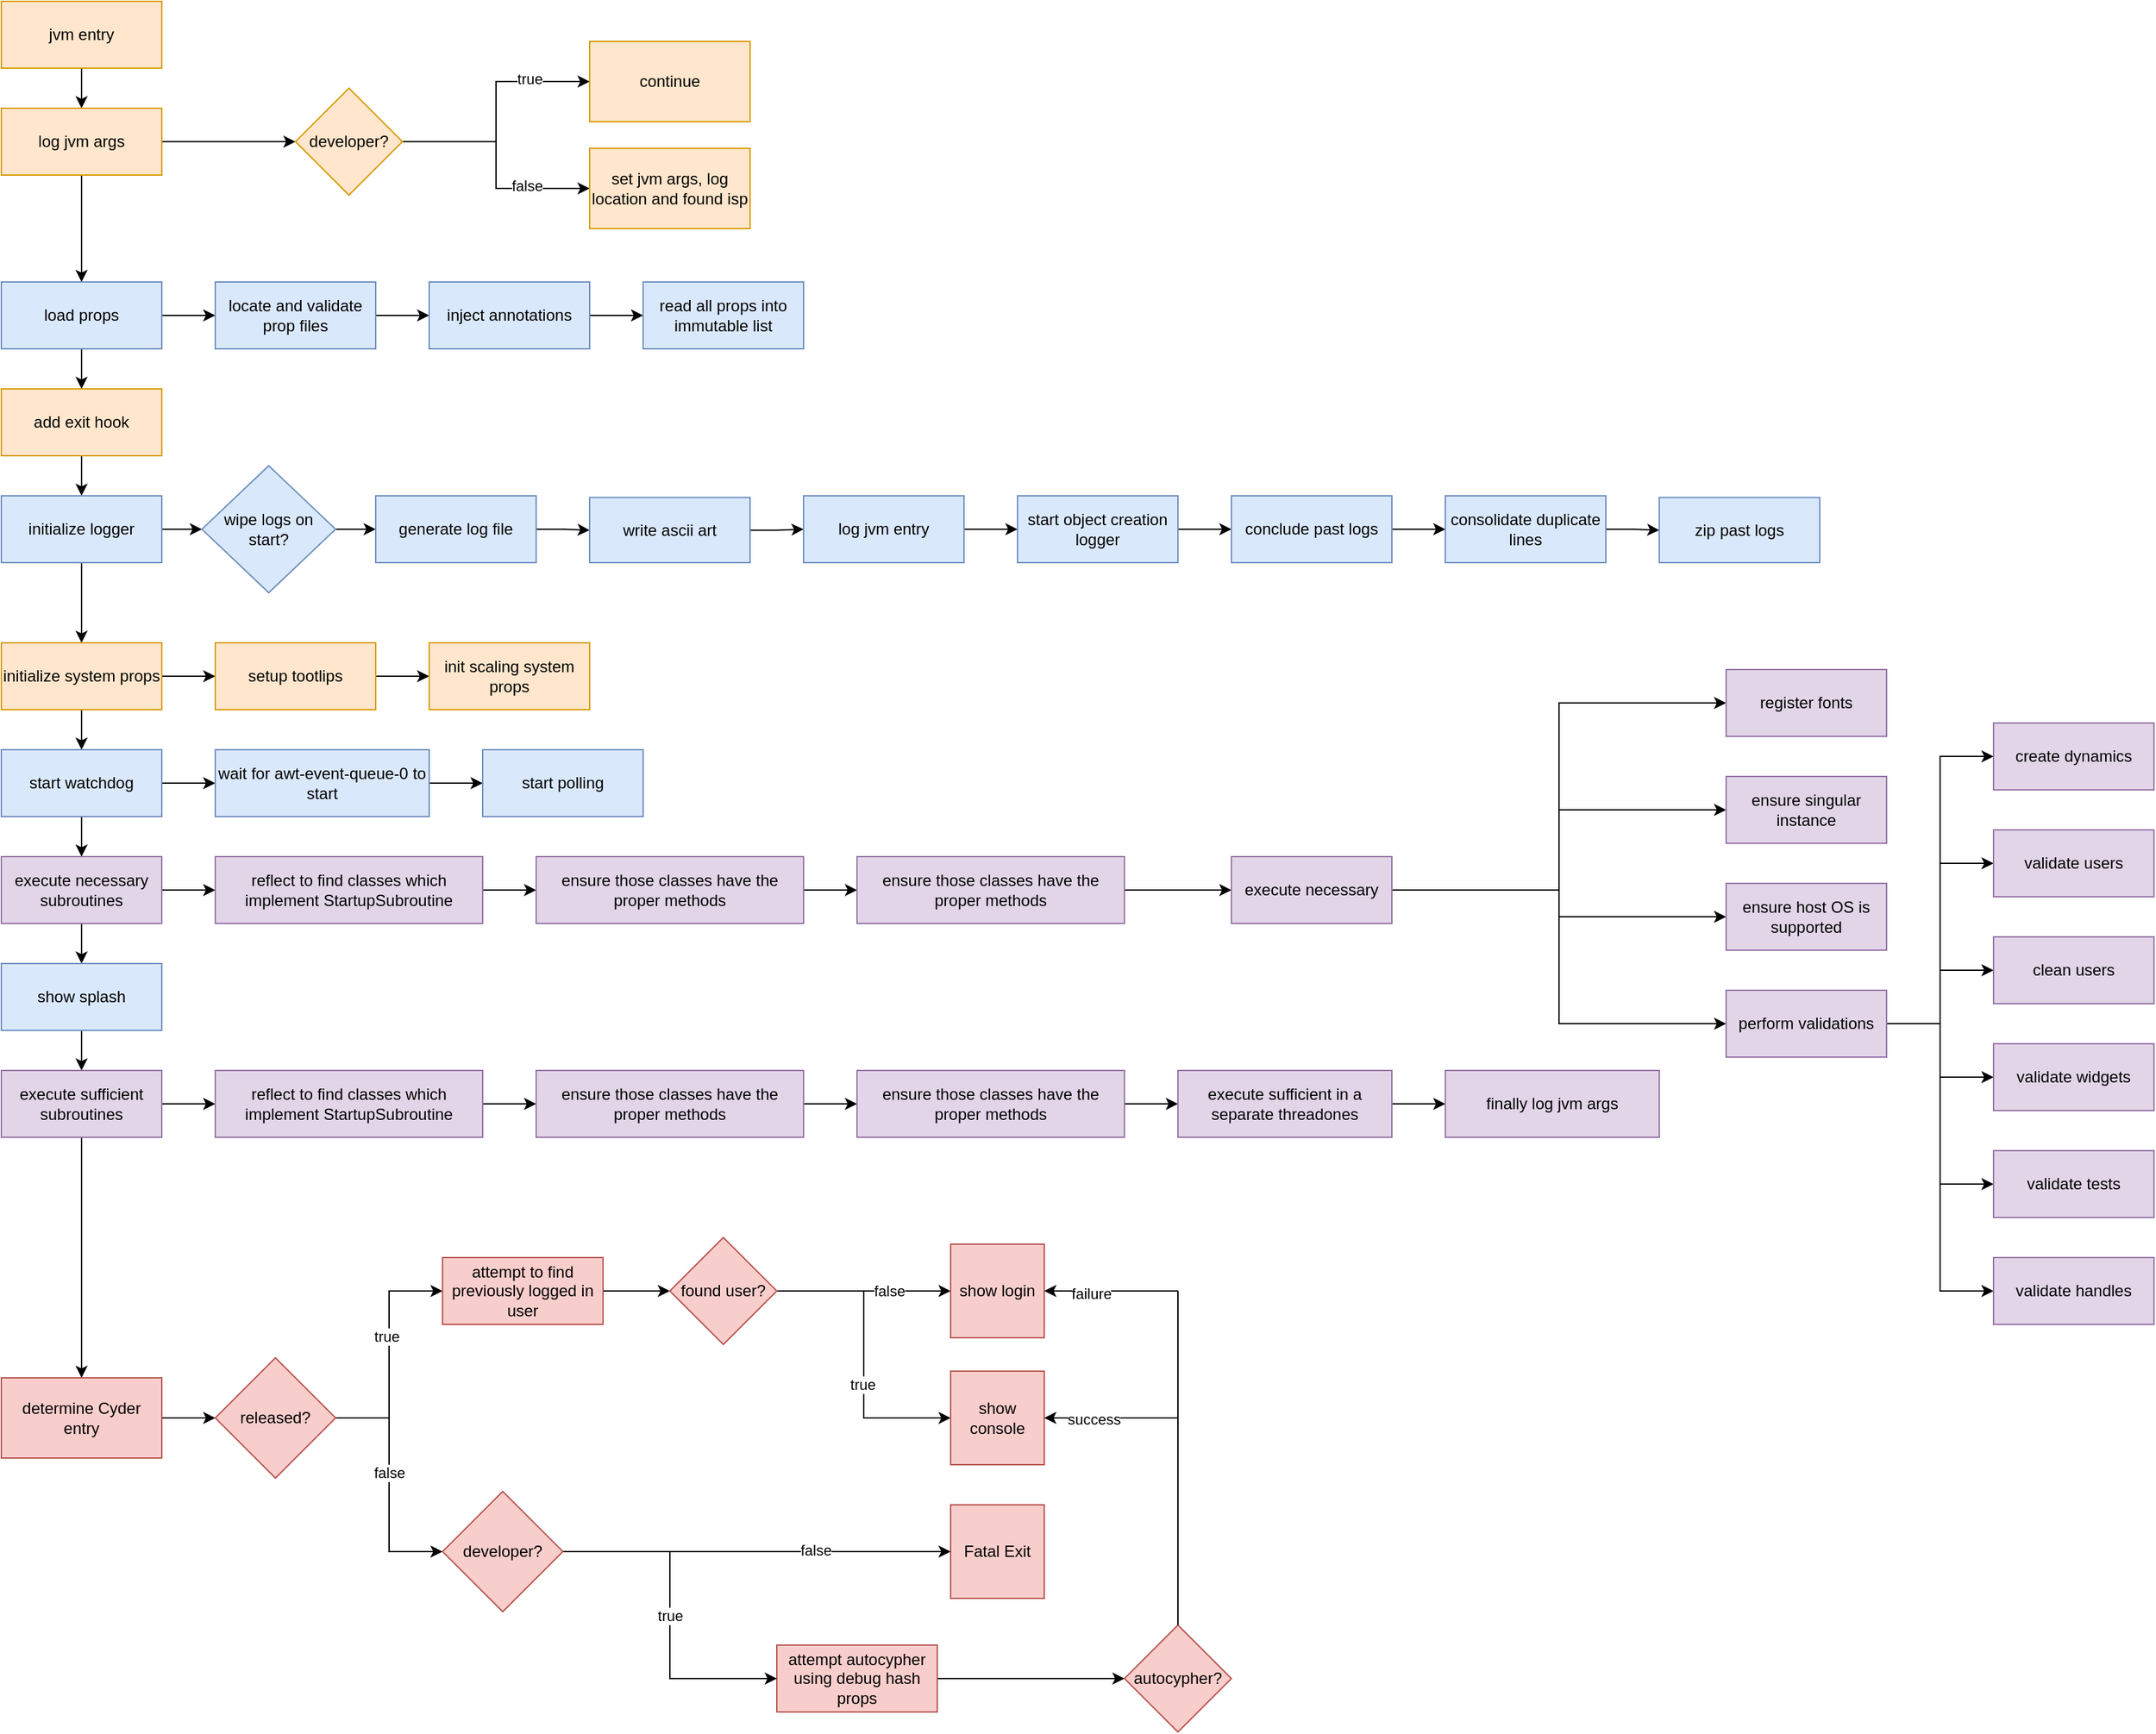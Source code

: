 <mxfile version="18.0.6" type="device"><diagram id="54ZtHh41mJTcDlb1crcT" name="Page-1"><mxGraphModel dx="1422" dy="845" grid="1" gridSize="10" guides="1" tooltips="1" connect="1" arrows="1" fold="1" page="1" pageScale="1" pageWidth="850" pageHeight="1100" math="0" shadow="0"><root><mxCell id="0"/><mxCell id="1" parent="0"/><mxCell id="sH5I_HOtCcQHPubmEOdD-14" value="" style="edgeStyle=orthogonalEdgeStyle;rounded=0;orthogonalLoop=1;jettySize=auto;html=1;" parent="1" source="sH5I_HOtCcQHPubmEOdD-1" target="sH5I_HOtCcQHPubmEOdD-2" edge="1"><mxGeometry relative="1" as="geometry"/></mxCell><mxCell id="sH5I_HOtCcQHPubmEOdD-1" value="jvm entry" style="rounded=0;whiteSpace=wrap;html=1;fillColor=#ffe6cc;strokeColor=#d79b00;" parent="1" vertex="1"><mxGeometry x="120" y="80" width="120" height="50" as="geometry"/></mxCell><mxCell id="sH5I_HOtCcQHPubmEOdD-15" value="" style="edgeStyle=orthogonalEdgeStyle;rounded=0;orthogonalLoop=1;jettySize=auto;html=1;" parent="1" source="sH5I_HOtCcQHPubmEOdD-2" target="sH5I_HOtCcQHPubmEOdD-4" edge="1"><mxGeometry relative="1" as="geometry"/></mxCell><mxCell id="sH5I_HOtCcQHPubmEOdD-27" value="" style="edgeStyle=orthogonalEdgeStyle;rounded=0;orthogonalLoop=1;jettySize=auto;html=1;" parent="1" source="sH5I_HOtCcQHPubmEOdD-2" target="sH5I_HOtCcQHPubmEOdD-26" edge="1"><mxGeometry relative="1" as="geometry"/></mxCell><mxCell id="sH5I_HOtCcQHPubmEOdD-2" value="log jvm args" style="rounded=0;whiteSpace=wrap;html=1;fillColor=#ffe6cc;strokeColor=#d79b00;" parent="1" vertex="1"><mxGeometry x="120" y="160" width="120" height="50" as="geometry"/></mxCell><mxCell id="sH5I_HOtCcQHPubmEOdD-16" value="" style="edgeStyle=orthogonalEdgeStyle;rounded=0;orthogonalLoop=1;jettySize=auto;html=1;" parent="1" source="sH5I_HOtCcQHPubmEOdD-4" target="sH5I_HOtCcQHPubmEOdD-5" edge="1"><mxGeometry relative="1" as="geometry"/></mxCell><mxCell id="sH5I_HOtCcQHPubmEOdD-34" value="" style="edgeStyle=orthogonalEdgeStyle;rounded=0;orthogonalLoop=1;jettySize=auto;html=1;" parent="1" source="sH5I_HOtCcQHPubmEOdD-4" target="sH5I_HOtCcQHPubmEOdD-33" edge="1"><mxGeometry relative="1" as="geometry"/></mxCell><mxCell id="sH5I_HOtCcQHPubmEOdD-4" value="load props" style="rounded=0;whiteSpace=wrap;html=1;fillColor=#dae8fc;strokeColor=#6c8ebf;" parent="1" vertex="1"><mxGeometry x="120" y="290" width="120" height="50" as="geometry"/></mxCell><mxCell id="sH5I_HOtCcQHPubmEOdD-17" value="" style="edgeStyle=orthogonalEdgeStyle;rounded=0;orthogonalLoop=1;jettySize=auto;html=1;" parent="1" source="sH5I_HOtCcQHPubmEOdD-5" target="sH5I_HOtCcQHPubmEOdD-6" edge="1"><mxGeometry relative="1" as="geometry"/></mxCell><mxCell id="sH5I_HOtCcQHPubmEOdD-5" value="add exit hook" style="rounded=0;whiteSpace=wrap;html=1;fillColor=#ffe6cc;strokeColor=#d79b00;" parent="1" vertex="1"><mxGeometry x="120" y="370" width="120" height="50" as="geometry"/></mxCell><mxCell id="sH5I_HOtCcQHPubmEOdD-18" value="" style="edgeStyle=orthogonalEdgeStyle;rounded=0;orthogonalLoop=1;jettySize=auto;html=1;" parent="1" source="sH5I_HOtCcQHPubmEOdD-6" target="sH5I_HOtCcQHPubmEOdD-7" edge="1"><mxGeometry relative="1" as="geometry"/></mxCell><mxCell id="sH5I_HOtCcQHPubmEOdD-43" value="" style="edgeStyle=orthogonalEdgeStyle;rounded=0;orthogonalLoop=1;jettySize=auto;html=1;" parent="1" source="sH5I_HOtCcQHPubmEOdD-6" target="sH5I_HOtCcQHPubmEOdD-42" edge="1"><mxGeometry relative="1" as="geometry"/></mxCell><mxCell id="sH5I_HOtCcQHPubmEOdD-6" value="initialize logger" style="rounded=0;whiteSpace=wrap;html=1;fillColor=#dae8fc;strokeColor=#6c8ebf;" parent="1" vertex="1"><mxGeometry x="120" y="450" width="120" height="50" as="geometry"/></mxCell><mxCell id="sH5I_HOtCcQHPubmEOdD-19" value="" style="edgeStyle=orthogonalEdgeStyle;rounded=0;orthogonalLoop=1;jettySize=auto;html=1;" parent="1" source="sH5I_HOtCcQHPubmEOdD-7" target="sH5I_HOtCcQHPubmEOdD-8" edge="1"><mxGeometry relative="1" as="geometry"/></mxCell><mxCell id="sH5I_HOtCcQHPubmEOdD-66" value="" style="edgeStyle=orthogonalEdgeStyle;rounded=0;orthogonalLoop=1;jettySize=auto;html=1;" parent="1" source="sH5I_HOtCcQHPubmEOdD-7" target="sH5I_HOtCcQHPubmEOdD-65" edge="1"><mxGeometry relative="1" as="geometry"/></mxCell><mxCell id="sH5I_HOtCcQHPubmEOdD-7" value="initialize system props" style="rounded=0;whiteSpace=wrap;html=1;fillColor=#ffe6cc;strokeColor=#d79b00;" parent="1" vertex="1"><mxGeometry x="120" y="560" width="120" height="50" as="geometry"/></mxCell><mxCell id="sH5I_HOtCcQHPubmEOdD-20" value="" style="edgeStyle=orthogonalEdgeStyle;rounded=0;orthogonalLoop=1;jettySize=auto;html=1;" parent="1" source="sH5I_HOtCcQHPubmEOdD-8" target="sH5I_HOtCcQHPubmEOdD-9" edge="1"><mxGeometry relative="1" as="geometry"/></mxCell><mxCell id="sH5I_HOtCcQHPubmEOdD-70" value="" style="edgeStyle=orthogonalEdgeStyle;rounded=0;orthogonalLoop=1;jettySize=auto;html=1;" parent="1" source="sH5I_HOtCcQHPubmEOdD-8" target="sH5I_HOtCcQHPubmEOdD-69" edge="1"><mxGeometry relative="1" as="geometry"/></mxCell><mxCell id="sH5I_HOtCcQHPubmEOdD-8" value="start watchdog" style="rounded=0;whiteSpace=wrap;html=1;fillColor=#dae8fc;strokeColor=#6c8ebf;" parent="1" vertex="1"><mxGeometry x="120" y="640" width="120" height="50" as="geometry"/></mxCell><mxCell id="sH5I_HOtCcQHPubmEOdD-21" value="" style="edgeStyle=orthogonalEdgeStyle;rounded=0;orthogonalLoop=1;jettySize=auto;html=1;" parent="1" source="sH5I_HOtCcQHPubmEOdD-9" target="sH5I_HOtCcQHPubmEOdD-10" edge="1"><mxGeometry relative="1" as="geometry"/></mxCell><mxCell id="sH5I_HOtCcQHPubmEOdD-74" value="" style="edgeStyle=orthogonalEdgeStyle;rounded=0;orthogonalLoop=1;jettySize=auto;html=1;" parent="1" source="sH5I_HOtCcQHPubmEOdD-9" target="sH5I_HOtCcQHPubmEOdD-73" edge="1"><mxGeometry relative="1" as="geometry"/></mxCell><mxCell id="sH5I_HOtCcQHPubmEOdD-9" value="execute necessary subroutines" style="rounded=0;whiteSpace=wrap;html=1;fillColor=#e1d5e7;strokeColor=#9673a6;" parent="1" vertex="1"><mxGeometry x="120" y="720" width="120" height="50" as="geometry"/></mxCell><mxCell id="sH5I_HOtCcQHPubmEOdD-22" value="" style="edgeStyle=orthogonalEdgeStyle;rounded=0;orthogonalLoop=1;jettySize=auto;html=1;" parent="1" source="sH5I_HOtCcQHPubmEOdD-10" target="sH5I_HOtCcQHPubmEOdD-11" edge="1"><mxGeometry relative="1" as="geometry"/></mxCell><mxCell id="sH5I_HOtCcQHPubmEOdD-10" value="show splash" style="rounded=0;whiteSpace=wrap;html=1;fillColor=#dae8fc;strokeColor=#6c8ebf;" parent="1" vertex="1"><mxGeometry x="120" y="800" width="120" height="50" as="geometry"/></mxCell><mxCell id="sH5I_HOtCcQHPubmEOdD-23" value="" style="edgeStyle=orthogonalEdgeStyle;rounded=0;orthogonalLoop=1;jettySize=auto;html=1;" parent="1" source="sH5I_HOtCcQHPubmEOdD-11" target="sH5I_HOtCcQHPubmEOdD-12" edge="1"><mxGeometry relative="1" as="geometry"/></mxCell><mxCell id="sH5I_HOtCcQHPubmEOdD-89" value="" style="edgeStyle=orthogonalEdgeStyle;rounded=0;orthogonalLoop=1;jettySize=auto;html=1;" parent="1" source="sH5I_HOtCcQHPubmEOdD-11" target="sH5I_HOtCcQHPubmEOdD-83" edge="1"><mxGeometry relative="1" as="geometry"/></mxCell><mxCell id="sH5I_HOtCcQHPubmEOdD-11" value="execute sufficient subroutines" style="rounded=0;whiteSpace=wrap;html=1;fillColor=#e1d5e7;strokeColor=#9673a6;" parent="1" vertex="1"><mxGeometry x="120" y="880" width="120" height="50" as="geometry"/></mxCell><mxCell id="0USAD5BTGKvOhmEOVOsR-14" value="" style="edgeStyle=orthogonalEdgeStyle;rounded=0;orthogonalLoop=1;jettySize=auto;html=1;" edge="1" parent="1" source="sH5I_HOtCcQHPubmEOdD-12" target="sH5I_HOtCcQHPubmEOdD-147"><mxGeometry relative="1" as="geometry"/></mxCell><mxCell id="sH5I_HOtCcQHPubmEOdD-12" value="determine Cyder entry" style="rounded=0;whiteSpace=wrap;html=1;fillColor=#f8cecc;strokeColor=#b85450;" parent="1" vertex="1"><mxGeometry x="120" y="1110" width="120" height="60" as="geometry"/></mxCell><mxCell id="sH5I_HOtCcQHPubmEOdD-29" value="" style="edgeStyle=orthogonalEdgeStyle;rounded=0;orthogonalLoop=1;jettySize=auto;html=1;" parent="1" source="sH5I_HOtCcQHPubmEOdD-26" target="sH5I_HOtCcQHPubmEOdD-28" edge="1"><mxGeometry relative="1" as="geometry"><Array as="points"><mxPoint x="490" y="185"/><mxPoint x="490" y="140"/></Array></mxGeometry></mxCell><mxCell id="sH5I_HOtCcQHPubmEOdD-144" value="true" style="edgeLabel;html=1;align=center;verticalAlign=middle;resizable=0;points=[];" parent="sH5I_HOtCcQHPubmEOdD-29" vertex="1" connectable="0"><mxGeometry x="0.512" y="2" relative="1" as="geometry"><mxPoint as="offset"/></mxGeometry></mxCell><mxCell id="sH5I_HOtCcQHPubmEOdD-145" style="edgeStyle=orthogonalEdgeStyle;rounded=0;orthogonalLoop=1;jettySize=auto;html=1;entryX=0;entryY=0.5;entryDx=0;entryDy=0;" parent="1" source="sH5I_HOtCcQHPubmEOdD-26" target="sH5I_HOtCcQHPubmEOdD-31" edge="1"><mxGeometry relative="1" as="geometry"/></mxCell><mxCell id="sH5I_HOtCcQHPubmEOdD-146" value="false" style="edgeLabel;html=1;align=center;verticalAlign=middle;resizable=0;points=[];" parent="sH5I_HOtCcQHPubmEOdD-145" vertex="1" connectable="0"><mxGeometry x="0.465" y="2" relative="1" as="geometry"><mxPoint as="offset"/></mxGeometry></mxCell><mxCell id="sH5I_HOtCcQHPubmEOdD-26" value="developer?" style="rhombus;whiteSpace=wrap;html=1;fillColor=#ffe6cc;strokeColor=#d79b00;rounded=0;" parent="1" vertex="1"><mxGeometry x="340" y="145" width="80" height="80" as="geometry"/></mxCell><mxCell id="sH5I_HOtCcQHPubmEOdD-28" value="continue" style="whiteSpace=wrap;html=1;fillColor=#ffe6cc;strokeColor=#d79b00;rounded=0;" parent="1" vertex="1"><mxGeometry x="560" y="110" width="120" height="60" as="geometry"/></mxCell><mxCell id="sH5I_HOtCcQHPubmEOdD-31" value="set jvm args, log location and found isp" style="whiteSpace=wrap;html=1;fillColor=#ffe6cc;strokeColor=#d79b00;rounded=0;" parent="1" vertex="1"><mxGeometry x="560" y="190" width="120" height="60" as="geometry"/></mxCell><mxCell id="sH5I_HOtCcQHPubmEOdD-37" value="" style="edgeStyle=orthogonalEdgeStyle;rounded=0;orthogonalLoop=1;jettySize=auto;html=1;" parent="1" source="sH5I_HOtCcQHPubmEOdD-33" target="sH5I_HOtCcQHPubmEOdD-36" edge="1"><mxGeometry relative="1" as="geometry"/></mxCell><mxCell id="sH5I_HOtCcQHPubmEOdD-33" value="locate and validate prop files" style="whiteSpace=wrap;html=1;fillColor=#dae8fc;strokeColor=#6c8ebf;rounded=0;" parent="1" vertex="1"><mxGeometry x="280" y="290" width="120" height="50" as="geometry"/></mxCell><mxCell id="sH5I_HOtCcQHPubmEOdD-39" value="" style="edgeStyle=orthogonalEdgeStyle;rounded=0;orthogonalLoop=1;jettySize=auto;html=1;" parent="1" source="sH5I_HOtCcQHPubmEOdD-36" target="sH5I_HOtCcQHPubmEOdD-38" edge="1"><mxGeometry relative="1" as="geometry"/></mxCell><mxCell id="sH5I_HOtCcQHPubmEOdD-36" value="inject annotations" style="whiteSpace=wrap;html=1;fillColor=#dae8fc;strokeColor=#6c8ebf;rounded=0;" parent="1" vertex="1"><mxGeometry x="440" y="290" width="120" height="50" as="geometry"/></mxCell><mxCell id="sH5I_HOtCcQHPubmEOdD-38" value="read all props into immutable list" style="whiteSpace=wrap;html=1;fillColor=#dae8fc;strokeColor=#6c8ebf;rounded=0;" parent="1" vertex="1"><mxGeometry x="600" y="290" width="120" height="50" as="geometry"/></mxCell><mxCell id="sH5I_HOtCcQHPubmEOdD-46" value="" style="edgeStyle=orthogonalEdgeStyle;rounded=0;orthogonalLoop=1;jettySize=auto;html=1;" parent="1" source="sH5I_HOtCcQHPubmEOdD-42" target="sH5I_HOtCcQHPubmEOdD-45" edge="1"><mxGeometry relative="1" as="geometry"/></mxCell><mxCell id="sH5I_HOtCcQHPubmEOdD-42" value="wipe logs on start?" style="rhombus;whiteSpace=wrap;html=1;fillColor=#dae8fc;strokeColor=#6c8ebf;rounded=0;" parent="1" vertex="1"><mxGeometry x="270" y="427.5" width="100" height="95" as="geometry"/></mxCell><mxCell id="sH5I_HOtCcQHPubmEOdD-48" value="" style="edgeStyle=orthogonalEdgeStyle;rounded=0;orthogonalLoop=1;jettySize=auto;html=1;" parent="1" source="sH5I_HOtCcQHPubmEOdD-45" target="sH5I_HOtCcQHPubmEOdD-47" edge="1"><mxGeometry relative="1" as="geometry"/></mxCell><mxCell id="sH5I_HOtCcQHPubmEOdD-45" value="generate log file" style="whiteSpace=wrap;html=1;fillColor=#dae8fc;strokeColor=#6c8ebf;rounded=0;" parent="1" vertex="1"><mxGeometry x="400" y="450" width="120" height="50" as="geometry"/></mxCell><mxCell id="sH5I_HOtCcQHPubmEOdD-50" value="" style="edgeStyle=orthogonalEdgeStyle;rounded=0;orthogonalLoop=1;jettySize=auto;html=1;" parent="1" source="sH5I_HOtCcQHPubmEOdD-47" target="sH5I_HOtCcQHPubmEOdD-49" edge="1"><mxGeometry relative="1" as="geometry"/></mxCell><mxCell id="sH5I_HOtCcQHPubmEOdD-47" value="write ascii art" style="whiteSpace=wrap;html=1;fillColor=#dae8fc;strokeColor=#6c8ebf;rounded=0;" parent="1" vertex="1"><mxGeometry x="560" y="451.25" width="120" height="48.75" as="geometry"/></mxCell><mxCell id="sH5I_HOtCcQHPubmEOdD-52" value="" style="edgeStyle=orthogonalEdgeStyle;rounded=0;orthogonalLoop=1;jettySize=auto;html=1;" parent="1" source="sH5I_HOtCcQHPubmEOdD-49" target="sH5I_HOtCcQHPubmEOdD-51" edge="1"><mxGeometry relative="1" as="geometry"/></mxCell><mxCell id="sH5I_HOtCcQHPubmEOdD-49" value="log jvm entry" style="whiteSpace=wrap;html=1;fillColor=#dae8fc;strokeColor=#6c8ebf;rounded=0;" parent="1" vertex="1"><mxGeometry x="720" y="450" width="120" height="50" as="geometry"/></mxCell><mxCell id="sH5I_HOtCcQHPubmEOdD-54" value="" style="edgeStyle=orthogonalEdgeStyle;rounded=0;orthogonalLoop=1;jettySize=auto;html=1;" parent="1" source="sH5I_HOtCcQHPubmEOdD-51" target="sH5I_HOtCcQHPubmEOdD-53" edge="1"><mxGeometry relative="1" as="geometry"/></mxCell><mxCell id="sH5I_HOtCcQHPubmEOdD-51" value="start object creation logger" style="whiteSpace=wrap;html=1;fillColor=#dae8fc;strokeColor=#6c8ebf;rounded=0;" parent="1" vertex="1"><mxGeometry x="880" y="450" width="120" height="50" as="geometry"/></mxCell><mxCell id="sH5I_HOtCcQHPubmEOdD-57" value="" style="edgeStyle=orthogonalEdgeStyle;rounded=0;orthogonalLoop=1;jettySize=auto;html=1;" parent="1" source="sH5I_HOtCcQHPubmEOdD-53" target="sH5I_HOtCcQHPubmEOdD-55" edge="1"><mxGeometry relative="1" as="geometry"/></mxCell><mxCell id="sH5I_HOtCcQHPubmEOdD-53" value="conclude past logs" style="whiteSpace=wrap;html=1;fillColor=#dae8fc;strokeColor=#6c8ebf;rounded=0;" parent="1" vertex="1"><mxGeometry x="1040" y="450" width="120" height="50" as="geometry"/></mxCell><mxCell id="sH5I_HOtCcQHPubmEOdD-59" value="" style="edgeStyle=orthogonalEdgeStyle;rounded=0;orthogonalLoop=1;jettySize=auto;html=1;" parent="1" source="sH5I_HOtCcQHPubmEOdD-55" target="sH5I_HOtCcQHPubmEOdD-56" edge="1"><mxGeometry relative="1" as="geometry"/></mxCell><mxCell id="sH5I_HOtCcQHPubmEOdD-55" value="consolidate duplicate lines" style="whiteSpace=wrap;html=1;fillColor=#dae8fc;strokeColor=#6c8ebf;rounded=0;" parent="1" vertex="1"><mxGeometry x="1200" y="450" width="120" height="50" as="geometry"/></mxCell><mxCell id="sH5I_HOtCcQHPubmEOdD-56" value="zip past logs" style="whiteSpace=wrap;html=1;fillColor=#dae8fc;strokeColor=#6c8ebf;rounded=0;" parent="1" vertex="1"><mxGeometry x="1360" y="451.25" width="120" height="48.75" as="geometry"/></mxCell><mxCell id="sH5I_HOtCcQHPubmEOdD-68" value="" style="edgeStyle=orthogonalEdgeStyle;rounded=0;orthogonalLoop=1;jettySize=auto;html=1;" parent="1" source="sH5I_HOtCcQHPubmEOdD-65" target="sH5I_HOtCcQHPubmEOdD-67" edge="1"><mxGeometry relative="1" as="geometry"/></mxCell><mxCell id="sH5I_HOtCcQHPubmEOdD-65" value="setup tootlips" style="whiteSpace=wrap;html=1;fillColor=#ffe6cc;strokeColor=#d79b00;rounded=0;" parent="1" vertex="1"><mxGeometry x="280" y="560" width="120" height="50" as="geometry"/></mxCell><mxCell id="sH5I_HOtCcQHPubmEOdD-67" value="init scaling system props" style="whiteSpace=wrap;html=1;fillColor=#ffe6cc;strokeColor=#d79b00;rounded=0;" parent="1" vertex="1"><mxGeometry x="440" y="560" width="120" height="50" as="geometry"/></mxCell><mxCell id="sH5I_HOtCcQHPubmEOdD-72" value="" style="edgeStyle=orthogonalEdgeStyle;rounded=0;orthogonalLoop=1;jettySize=auto;html=1;" parent="1" source="sH5I_HOtCcQHPubmEOdD-69" target="sH5I_HOtCcQHPubmEOdD-71" edge="1"><mxGeometry relative="1" as="geometry"/></mxCell><mxCell id="sH5I_HOtCcQHPubmEOdD-69" value="wait for awt-event-queue-0 to start" style="whiteSpace=wrap;html=1;fillColor=#dae8fc;strokeColor=#6c8ebf;rounded=0;" parent="1" vertex="1"><mxGeometry x="280" y="640" width="160" height="50" as="geometry"/></mxCell><mxCell id="sH5I_HOtCcQHPubmEOdD-71" value="start polling" style="whiteSpace=wrap;html=1;fillColor=#dae8fc;strokeColor=#6c8ebf;rounded=0;" parent="1" vertex="1"><mxGeometry x="480" y="640" width="120" height="50" as="geometry"/></mxCell><mxCell id="sH5I_HOtCcQHPubmEOdD-76" value="" style="edgeStyle=orthogonalEdgeStyle;rounded=0;orthogonalLoop=1;jettySize=auto;html=1;" parent="1" source="sH5I_HOtCcQHPubmEOdD-73" target="sH5I_HOtCcQHPubmEOdD-75" edge="1"><mxGeometry relative="1" as="geometry"/></mxCell><mxCell id="sH5I_HOtCcQHPubmEOdD-73" value="reflect to find classes which implement StartupSubroutine" style="whiteSpace=wrap;html=1;fillColor=#e1d5e7;strokeColor=#9673a6;rounded=0;" parent="1" vertex="1"><mxGeometry x="280" y="720" width="200" height="50" as="geometry"/></mxCell><mxCell id="sH5I_HOtCcQHPubmEOdD-78" value="" style="edgeStyle=orthogonalEdgeStyle;rounded=0;orthogonalLoop=1;jettySize=auto;html=1;" parent="1" source="sH5I_HOtCcQHPubmEOdD-75" target="sH5I_HOtCcQHPubmEOdD-77" edge="1"><mxGeometry relative="1" as="geometry"/></mxCell><mxCell id="sH5I_HOtCcQHPubmEOdD-75" value="ensure those classes have the proper methods" style="whiteSpace=wrap;html=1;fillColor=#e1d5e7;strokeColor=#9673a6;rounded=0;" parent="1" vertex="1"><mxGeometry x="520" y="720" width="200" height="50" as="geometry"/></mxCell><mxCell id="sH5I_HOtCcQHPubmEOdD-81" value="" style="edgeStyle=orthogonalEdgeStyle;rounded=0;orthogonalLoop=1;jettySize=auto;html=1;" parent="1" source="sH5I_HOtCcQHPubmEOdD-77" target="sH5I_HOtCcQHPubmEOdD-80" edge="1"><mxGeometry relative="1" as="geometry"/></mxCell><mxCell id="sH5I_HOtCcQHPubmEOdD-77" value="ensure those classes have the proper methods" style="whiteSpace=wrap;html=1;fillColor=#e1d5e7;strokeColor=#9673a6;rounded=0;" parent="1" vertex="1"><mxGeometry x="760" y="720" width="200" height="50" as="geometry"/></mxCell><mxCell id="0USAD5BTGKvOhmEOVOsR-2" style="edgeStyle=orthogonalEdgeStyle;rounded=0;orthogonalLoop=1;jettySize=auto;html=1;entryX=0;entryY=0.5;entryDx=0;entryDy=0;" edge="1" parent="1" source="sH5I_HOtCcQHPubmEOdD-80" target="sH5I_HOtCcQHPubmEOdD-100"><mxGeometry relative="1" as="geometry"/></mxCell><mxCell id="0USAD5BTGKvOhmEOVOsR-3" style="edgeStyle=orthogonalEdgeStyle;rounded=0;orthogonalLoop=1;jettySize=auto;html=1;entryX=0;entryY=0.5;entryDx=0;entryDy=0;" edge="1" parent="1" source="sH5I_HOtCcQHPubmEOdD-80" target="sH5I_HOtCcQHPubmEOdD-97"><mxGeometry relative="1" as="geometry"/></mxCell><mxCell id="0USAD5BTGKvOhmEOVOsR-4" style="edgeStyle=orthogonalEdgeStyle;rounded=0;orthogonalLoop=1;jettySize=auto;html=1;entryX=0;entryY=0.5;entryDx=0;entryDy=0;" edge="1" parent="1" source="sH5I_HOtCcQHPubmEOdD-80" target="sH5I_HOtCcQHPubmEOdD-99"><mxGeometry relative="1" as="geometry"/></mxCell><mxCell id="0USAD5BTGKvOhmEOVOsR-5" style="edgeStyle=orthogonalEdgeStyle;rounded=0;orthogonalLoop=1;jettySize=auto;html=1;entryX=0;entryY=0.5;entryDx=0;entryDy=0;" edge="1" parent="1" source="sH5I_HOtCcQHPubmEOdD-80" target="sH5I_HOtCcQHPubmEOdD-101"><mxGeometry relative="1" as="geometry"/></mxCell><mxCell id="sH5I_HOtCcQHPubmEOdD-80" value="execute necessary" style="whiteSpace=wrap;html=1;fillColor=#e1d5e7;strokeColor=#9673a6;rounded=0;" parent="1" vertex="1"><mxGeometry x="1040" y="720" width="120" height="50" as="geometry"/></mxCell><mxCell id="sH5I_HOtCcQHPubmEOdD-82" value="" style="edgeStyle=orthogonalEdgeStyle;rounded=0;orthogonalLoop=1;jettySize=auto;html=1;" parent="1" source="sH5I_HOtCcQHPubmEOdD-83" target="sH5I_HOtCcQHPubmEOdD-85" edge="1"><mxGeometry relative="1" as="geometry"/></mxCell><mxCell id="sH5I_HOtCcQHPubmEOdD-83" value="reflect to find classes which implement StartupSubroutine" style="whiteSpace=wrap;html=1;fillColor=#e1d5e7;strokeColor=#9673a6;rounded=0;" parent="1" vertex="1"><mxGeometry x="280" y="880" width="200" height="50" as="geometry"/></mxCell><mxCell id="sH5I_HOtCcQHPubmEOdD-84" value="" style="edgeStyle=orthogonalEdgeStyle;rounded=0;orthogonalLoop=1;jettySize=auto;html=1;" parent="1" source="sH5I_HOtCcQHPubmEOdD-85" target="sH5I_HOtCcQHPubmEOdD-87" edge="1"><mxGeometry relative="1" as="geometry"/></mxCell><mxCell id="sH5I_HOtCcQHPubmEOdD-85" value="ensure those classes have the proper methods" style="whiteSpace=wrap;html=1;fillColor=#e1d5e7;strokeColor=#9673a6;rounded=0;" parent="1" vertex="1"><mxGeometry x="520" y="880" width="200" height="50" as="geometry"/></mxCell><mxCell id="sH5I_HOtCcQHPubmEOdD-86" value="" style="edgeStyle=orthogonalEdgeStyle;rounded=0;orthogonalLoop=1;jettySize=auto;html=1;" parent="1" source="sH5I_HOtCcQHPubmEOdD-87" target="sH5I_HOtCcQHPubmEOdD-88" edge="1"><mxGeometry relative="1" as="geometry"/></mxCell><mxCell id="sH5I_HOtCcQHPubmEOdD-87" value="ensure those classes have the proper methods" style="whiteSpace=wrap;html=1;fillColor=#e1d5e7;strokeColor=#9673a6;rounded=0;" parent="1" vertex="1"><mxGeometry x="760" y="880" width="200" height="50" as="geometry"/></mxCell><mxCell id="sH5I_HOtCcQHPubmEOdD-96" value="" style="edgeStyle=orthogonalEdgeStyle;rounded=0;orthogonalLoop=1;jettySize=auto;html=1;" parent="1" source="sH5I_HOtCcQHPubmEOdD-88" target="sH5I_HOtCcQHPubmEOdD-95" edge="1"><mxGeometry relative="1" as="geometry"/></mxCell><mxCell id="sH5I_HOtCcQHPubmEOdD-88" value="execute sufficient in a separate threadones" style="whiteSpace=wrap;html=1;fillColor=#e1d5e7;strokeColor=#9673a6;rounded=0;" parent="1" vertex="1"><mxGeometry x="1000" y="880" width="160" height="50" as="geometry"/></mxCell><mxCell id="sH5I_HOtCcQHPubmEOdD-95" value="finally log jvm args" style="whiteSpace=wrap;html=1;fillColor=#e1d5e7;strokeColor=#9673a6;rounded=0;" parent="1" vertex="1"><mxGeometry x="1200" y="880" width="160" height="50" as="geometry"/></mxCell><mxCell id="sH5I_HOtCcQHPubmEOdD-97" value="ensure singular instance" style="whiteSpace=wrap;html=1;fillColor=#e1d5e7;strokeColor=#9673a6;rounded=0;" parent="1" vertex="1"><mxGeometry x="1410" y="660" width="120" height="50" as="geometry"/></mxCell><mxCell id="sH5I_HOtCcQHPubmEOdD-99" value="register fonts" style="whiteSpace=wrap;html=1;fillColor=#e1d5e7;strokeColor=#9673a6;rounded=0;" parent="1" vertex="1"><mxGeometry x="1410" y="580" width="120" height="50" as="geometry"/></mxCell><mxCell id="sH5I_HOtCcQHPubmEOdD-100" value="ensure host OS is supported" style="whiteSpace=wrap;html=1;fillColor=#e1d5e7;strokeColor=#9673a6;rounded=0;" parent="1" vertex="1"><mxGeometry x="1410" y="740" width="120" height="50" as="geometry"/></mxCell><mxCell id="sH5I_HOtCcQHPubmEOdD-122" style="edgeStyle=orthogonalEdgeStyle;rounded=0;orthogonalLoop=1;jettySize=auto;html=1;entryX=0;entryY=0.5;entryDx=0;entryDy=0;" parent="1" source="sH5I_HOtCcQHPubmEOdD-101" target="sH5I_HOtCcQHPubmEOdD-113" edge="1"><mxGeometry relative="1" as="geometry"/></mxCell><mxCell id="sH5I_HOtCcQHPubmEOdD-123" style="edgeStyle=orthogonalEdgeStyle;rounded=0;orthogonalLoop=1;jettySize=auto;html=1;entryX=0;entryY=0.5;entryDx=0;entryDy=0;" parent="1" source="sH5I_HOtCcQHPubmEOdD-101" target="sH5I_HOtCcQHPubmEOdD-114" edge="1"><mxGeometry relative="1" as="geometry"/></mxCell><mxCell id="sH5I_HOtCcQHPubmEOdD-124" style="edgeStyle=orthogonalEdgeStyle;rounded=0;orthogonalLoop=1;jettySize=auto;html=1;entryX=0;entryY=0.5;entryDx=0;entryDy=0;" parent="1" source="sH5I_HOtCcQHPubmEOdD-101" target="sH5I_HOtCcQHPubmEOdD-115" edge="1"><mxGeometry relative="1" as="geometry"/></mxCell><mxCell id="0USAD5BTGKvOhmEOVOsR-6" style="edgeStyle=orthogonalEdgeStyle;rounded=0;orthogonalLoop=1;jettySize=auto;html=1;" edge="1" parent="1" source="sH5I_HOtCcQHPubmEOdD-101" target="sH5I_HOtCcQHPubmEOdD-116"><mxGeometry relative="1" as="geometry"/></mxCell><mxCell id="0USAD5BTGKvOhmEOVOsR-7" style="edgeStyle=orthogonalEdgeStyle;rounded=0;orthogonalLoop=1;jettySize=auto;html=1;entryX=0;entryY=0.5;entryDx=0;entryDy=0;" edge="1" parent="1" source="sH5I_HOtCcQHPubmEOdD-101" target="sH5I_HOtCcQHPubmEOdD-117"><mxGeometry relative="1" as="geometry"/></mxCell><mxCell id="0USAD5BTGKvOhmEOVOsR-8" style="edgeStyle=orthogonalEdgeStyle;rounded=0;orthogonalLoop=1;jettySize=auto;html=1;entryX=0;entryY=0.5;entryDx=0;entryDy=0;" edge="1" parent="1" source="sH5I_HOtCcQHPubmEOdD-101" target="sH5I_HOtCcQHPubmEOdD-118"><mxGeometry relative="1" as="geometry"/></mxCell><mxCell id="sH5I_HOtCcQHPubmEOdD-101" value="perform validations" style="whiteSpace=wrap;html=1;fillColor=#e1d5e7;strokeColor=#9673a6;rounded=0;" parent="1" vertex="1"><mxGeometry x="1410" y="820" width="120" height="50" as="geometry"/></mxCell><mxCell id="sH5I_HOtCcQHPubmEOdD-113" value="create dynamics" style="whiteSpace=wrap;html=1;fillColor=#e1d5e7;strokeColor=#9673a6;rounded=0;" parent="1" vertex="1"><mxGeometry x="1610" y="620" width="120" height="50" as="geometry"/></mxCell><mxCell id="sH5I_HOtCcQHPubmEOdD-114" value="validate users" style="whiteSpace=wrap;html=1;fillColor=#e1d5e7;strokeColor=#9673a6;rounded=0;" parent="1" vertex="1"><mxGeometry x="1610" y="700" width="120" height="50" as="geometry"/></mxCell><mxCell id="sH5I_HOtCcQHPubmEOdD-115" value="clean users" style="whiteSpace=wrap;html=1;fillColor=#e1d5e7;strokeColor=#9673a6;rounded=0;" parent="1" vertex="1"><mxGeometry x="1610" y="780" width="120" height="50" as="geometry"/></mxCell><mxCell id="sH5I_HOtCcQHPubmEOdD-116" value="validate widgets" style="whiteSpace=wrap;html=1;fillColor=#e1d5e7;strokeColor=#9673a6;rounded=0;" parent="1" vertex="1"><mxGeometry x="1610" y="860" width="120" height="50" as="geometry"/></mxCell><mxCell id="sH5I_HOtCcQHPubmEOdD-117" value="validate tests" style="whiteSpace=wrap;html=1;fillColor=#e1d5e7;strokeColor=#9673a6;rounded=0;" parent="1" vertex="1"><mxGeometry x="1610" y="940" width="120" height="50" as="geometry"/></mxCell><mxCell id="sH5I_HOtCcQHPubmEOdD-118" value="validate handles" style="whiteSpace=wrap;html=1;fillColor=#e1d5e7;strokeColor=#9673a6;rounded=0;" parent="1" vertex="1"><mxGeometry x="1610" y="1020" width="120" height="50" as="geometry"/></mxCell><mxCell id="0USAD5BTGKvOhmEOVOsR-41" value="" style="edgeStyle=orthogonalEdgeStyle;rounded=0;orthogonalLoop=1;jettySize=auto;html=1;fontSize=11;" edge="1" parent="1" source="sH5I_HOtCcQHPubmEOdD-131" target="0USAD5BTGKvOhmEOVOsR-40"><mxGeometry relative="1" as="geometry"/></mxCell><mxCell id="sH5I_HOtCcQHPubmEOdD-131" value="attempt autocypher using debug hash props" style="whiteSpace=wrap;html=1;fillColor=#f8cecc;strokeColor=#b85450;rounded=0;" parent="1" vertex="1"><mxGeometry x="700" y="1310" width="120" height="50" as="geometry"/></mxCell><mxCell id="0USAD5BTGKvOhmEOVOsR-16" style="edgeStyle=orthogonalEdgeStyle;rounded=0;orthogonalLoop=1;jettySize=auto;html=1;entryX=0;entryY=0.5;entryDx=0;entryDy=0;" edge="1" parent="1" source="sH5I_HOtCcQHPubmEOdD-147" target="sH5I_HOtCcQHPubmEOdD-150"><mxGeometry relative="1" as="geometry"/></mxCell><mxCell id="0USAD5BTGKvOhmEOVOsR-17" value="true" style="edgeLabel;html=1;align=center;verticalAlign=middle;resizable=0;points=[];" vertex="1" connectable="0" parent="0USAD5BTGKvOhmEOVOsR-16"><mxGeometry x="0.153" y="2" relative="1" as="geometry"><mxPoint as="offset"/></mxGeometry></mxCell><mxCell id="0USAD5BTGKvOhmEOVOsR-31" style="edgeStyle=orthogonalEdgeStyle;rounded=0;orthogonalLoop=1;jettySize=auto;html=1;entryX=0;entryY=0.5;entryDx=0;entryDy=0;fontSize=11;" edge="1" parent="1" source="sH5I_HOtCcQHPubmEOdD-147" target="0USAD5BTGKvOhmEOVOsR-30"><mxGeometry relative="1" as="geometry"/></mxCell><mxCell id="0USAD5BTGKvOhmEOVOsR-32" value="false" style="edgeLabel;html=1;align=center;verticalAlign=middle;resizable=0;points=[];fontSize=11;" vertex="1" connectable="0" parent="0USAD5BTGKvOhmEOVOsR-31"><mxGeometry x="-0.103" relative="1" as="geometry"><mxPoint as="offset"/></mxGeometry></mxCell><mxCell id="sH5I_HOtCcQHPubmEOdD-147" value="released?" style="rhombus;whiteSpace=wrap;html=1;rounded=0;sketch=0;fillColor=#f8cecc;strokeColor=#b85450;" parent="1" vertex="1"><mxGeometry x="280" y="1095" width="90" height="90" as="geometry"/></mxCell><mxCell id="0USAD5BTGKvOhmEOVOsR-20" value="" style="edgeStyle=orthogonalEdgeStyle;rounded=0;orthogonalLoop=1;jettySize=auto;html=1;fontSize=7;" edge="1" parent="1" source="sH5I_HOtCcQHPubmEOdD-150" target="sH5I_HOtCcQHPubmEOdD-154"><mxGeometry relative="1" as="geometry"/></mxCell><mxCell id="sH5I_HOtCcQHPubmEOdD-150" value="attempt to find previously logged in user" style="whiteSpace=wrap;html=1;fillColor=#f8cecc;strokeColor=#b85450;rounded=0;sketch=0;" parent="1" vertex="1"><mxGeometry x="450" y="1020" width="120" height="50" as="geometry"/></mxCell><mxCell id="0USAD5BTGKvOhmEOVOsR-21" style="edgeStyle=orthogonalEdgeStyle;rounded=0;orthogonalLoop=1;jettySize=auto;html=1;entryX=0;entryY=0.5;entryDx=0;entryDy=0;fontSize=7;" edge="1" parent="1" source="sH5I_HOtCcQHPubmEOdD-154" target="0USAD5BTGKvOhmEOVOsR-9"><mxGeometry relative="1" as="geometry"/></mxCell><mxCell id="0USAD5BTGKvOhmEOVOsR-25" value="&lt;font style=&quot;font-size: 11px;&quot;&gt;true&lt;/font&gt;" style="edgeLabel;html=1;align=center;verticalAlign=middle;resizable=0;points=[];fontSize=11;" vertex="1" connectable="0" parent="0USAD5BTGKvOhmEOVOsR-21"><mxGeometry x="0.194" y="-1" relative="1" as="geometry"><mxPoint as="offset"/></mxGeometry></mxCell><mxCell id="0USAD5BTGKvOhmEOVOsR-22" style="edgeStyle=orthogonalEdgeStyle;rounded=0;orthogonalLoop=1;jettySize=auto;html=1;fontSize=7;" edge="1" parent="1" source="sH5I_HOtCcQHPubmEOdD-154" target="0USAD5BTGKvOhmEOVOsR-10"><mxGeometry relative="1" as="geometry"/></mxCell><mxCell id="0USAD5BTGKvOhmEOVOsR-29" value="false" style="edgeLabel;html=1;align=center;verticalAlign=middle;resizable=0;points=[];fontSize=11;" vertex="1" connectable="0" parent="0USAD5BTGKvOhmEOVOsR-22"><mxGeometry x="0.295" relative="1" as="geometry"><mxPoint as="offset"/></mxGeometry></mxCell><mxCell id="sH5I_HOtCcQHPubmEOdD-154" value="found user?" style="rhombus;whiteSpace=wrap;html=1;fillColor=#f8cecc;strokeColor=#b85450;rounded=0;sketch=0;" parent="1" vertex="1"><mxGeometry x="620" y="1005" width="80" height="80" as="geometry"/></mxCell><mxCell id="sH5I_HOtCcQHPubmEOdD-160" value="Fatal Exit" style="whiteSpace=wrap;html=1;fillColor=#f8cecc;strokeColor=#b85450;rounded=0;sketch=0;" parent="1" vertex="1"><mxGeometry x="830" y="1205" width="70" height="70" as="geometry"/></mxCell><mxCell id="0USAD5BTGKvOhmEOVOsR-9" value="show console" style="whiteSpace=wrap;html=1;fillColor=#f8cecc;strokeColor=#b85450;rounded=0;sketch=0;" vertex="1" parent="1"><mxGeometry x="830" y="1105" width="70" height="70" as="geometry"/></mxCell><mxCell id="0USAD5BTGKvOhmEOVOsR-10" value="show login" style="whiteSpace=wrap;html=1;fillColor=#f8cecc;strokeColor=#b85450;rounded=0;sketch=0;" vertex="1" parent="1"><mxGeometry x="830" y="1010" width="70" height="70" as="geometry"/></mxCell><mxCell id="0USAD5BTGKvOhmEOVOsR-33" style="edgeStyle=orthogonalEdgeStyle;rounded=0;orthogonalLoop=1;jettySize=auto;html=1;entryX=0;entryY=0.5;entryDx=0;entryDy=0;fontSize=11;" edge="1" parent="1" source="0USAD5BTGKvOhmEOVOsR-30" target="sH5I_HOtCcQHPubmEOdD-160"><mxGeometry relative="1" as="geometry"/></mxCell><mxCell id="0USAD5BTGKvOhmEOVOsR-34" value="false" style="edgeLabel;html=1;align=center;verticalAlign=middle;resizable=0;points=[];fontSize=11;" vertex="1" connectable="0" parent="0USAD5BTGKvOhmEOVOsR-33"><mxGeometry x="0.299" y="1" relative="1" as="geometry"><mxPoint as="offset"/></mxGeometry></mxCell><mxCell id="0USAD5BTGKvOhmEOVOsR-39" value="true" style="edgeStyle=orthogonalEdgeStyle;rounded=0;orthogonalLoop=1;jettySize=auto;html=1;entryX=0;entryY=0.5;entryDx=0;entryDy=0;fontSize=11;" edge="1" parent="1" source="0USAD5BTGKvOhmEOVOsR-30" target="sH5I_HOtCcQHPubmEOdD-131"><mxGeometry relative="1" as="geometry"/></mxCell><mxCell id="0USAD5BTGKvOhmEOVOsR-30" value="developer?" style="rhombus;whiteSpace=wrap;html=1;rounded=0;sketch=0;fillColor=#f8cecc;strokeColor=#b85450;" vertex="1" parent="1"><mxGeometry x="450" y="1195" width="90" height="90" as="geometry"/></mxCell><mxCell id="0USAD5BTGKvOhmEOVOsR-40" value="autocypher?" style="rhombus;whiteSpace=wrap;html=1;fillColor=#f8cecc;strokeColor=#b85450;rounded=0;" vertex="1" parent="1"><mxGeometry x="960" y="1295" width="80" height="80" as="geometry"/></mxCell><mxCell id="0USAD5BTGKvOhmEOVOsR-47" value="" style="endArrow=classic;html=1;rounded=0;fontSize=11;" edge="1" parent="1" target="0USAD5BTGKvOhmEOVOsR-10"><mxGeometry width="50" height="50" relative="1" as="geometry"><mxPoint x="1000" y="1045" as="sourcePoint"/><mxPoint x="820" y="1010" as="targetPoint"/></mxGeometry></mxCell><mxCell id="0USAD5BTGKvOhmEOVOsR-52" value="failure" style="edgeLabel;html=1;align=center;verticalAlign=middle;resizable=0;points=[];fontSize=11;" vertex="1" connectable="0" parent="0USAD5BTGKvOhmEOVOsR-47"><mxGeometry x="0.295" y="2" relative="1" as="geometry"><mxPoint as="offset"/></mxGeometry></mxCell><mxCell id="0USAD5BTGKvOhmEOVOsR-48" value="" style="endArrow=none;html=1;rounded=0;fontSize=11;" edge="1" parent="1" source="0USAD5BTGKvOhmEOVOsR-40"><mxGeometry width="50" height="50" relative="1" as="geometry"><mxPoint x="1000" y="1290" as="sourcePoint"/><mxPoint x="1000" y="1045" as="targetPoint"/></mxGeometry></mxCell><mxCell id="0USAD5BTGKvOhmEOVOsR-50" value="" style="endArrow=classic;html=1;rounded=0;fontSize=11;entryX=1;entryY=0.5;entryDx=0;entryDy=0;" edge="1" parent="1" target="0USAD5BTGKvOhmEOVOsR-9"><mxGeometry width="50" height="50" relative="1" as="geometry"><mxPoint x="1000" y="1140" as="sourcePoint"/><mxPoint x="820" y="1010" as="targetPoint"/></mxGeometry></mxCell><mxCell id="0USAD5BTGKvOhmEOVOsR-51" value="success" style="edgeLabel;html=1;align=center;verticalAlign=middle;resizable=0;points=[];fontSize=11;" vertex="1" connectable="0" parent="0USAD5BTGKvOhmEOVOsR-50"><mxGeometry x="0.268" y="1" relative="1" as="geometry"><mxPoint as="offset"/></mxGeometry></mxCell></root></mxGraphModel></diagram></mxfile>